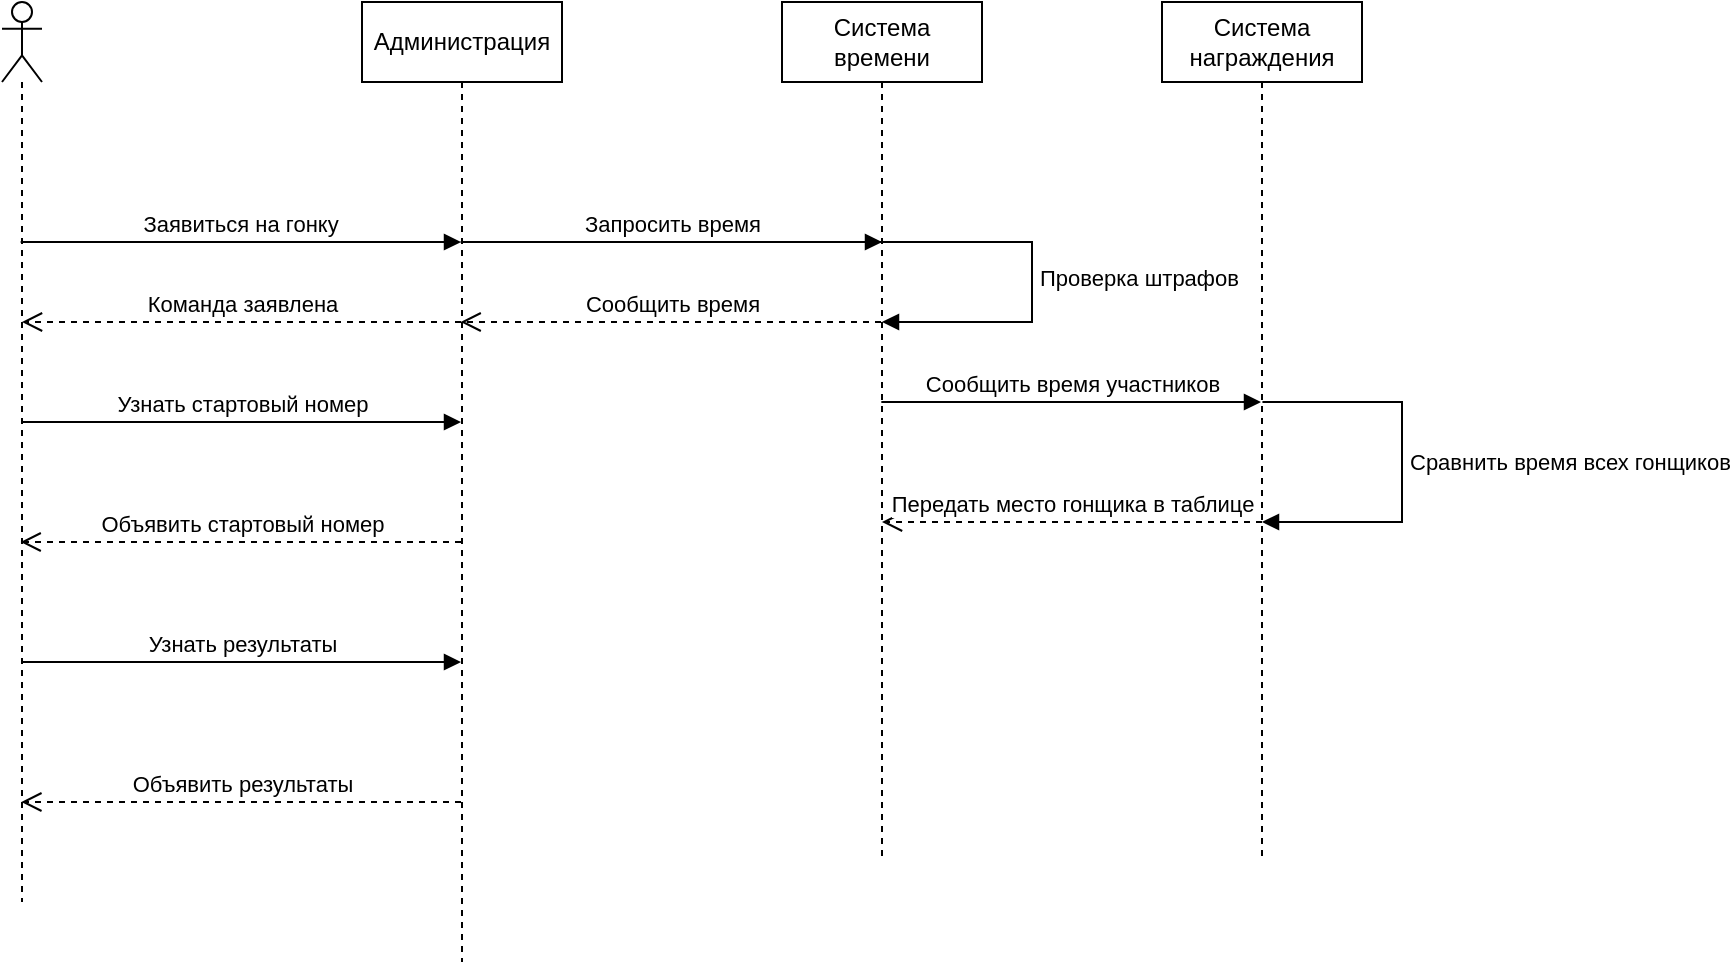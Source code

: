 <mxfile version="24.7.12">
  <diagram name="Страница — 1" id="OVvDYNBczXTHuO6e1KQd">
    <mxGraphModel dx="1066" dy="587" grid="1" gridSize="10" guides="1" tooltips="1" connect="1" arrows="1" fold="1" page="1" pageScale="1" pageWidth="827" pageHeight="1169" math="0" shadow="0">
      <root>
        <mxCell id="0" />
        <mxCell id="1" parent="0" />
        <mxCell id="CI3WZwhwP2adsdz1gY7y-22" value="Администрация" style="shape=umlLifeline;perimeter=lifelinePerimeter;whiteSpace=wrap;html=1;container=1;dropTarget=0;collapsible=0;recursiveResize=0;outlineConnect=0;portConstraint=eastwest;newEdgeStyle={&quot;curved&quot;:0,&quot;rounded&quot;:0};" vertex="1" parent="1">
          <mxGeometry x="200" y="30" width="100" height="480" as="geometry" />
        </mxCell>
        <mxCell id="CI3WZwhwP2adsdz1gY7y-29" value="Заявиться на гонку" style="html=1;verticalAlign=bottom;endArrow=block;curved=0;rounded=0;" edge="1" parent="1" target="CI3WZwhwP2adsdz1gY7y-22">
          <mxGeometry width="80" relative="1" as="geometry">
            <mxPoint x="29.324" y="150" as="sourcePoint" />
            <mxPoint x="220" y="150" as="targetPoint" />
          </mxGeometry>
        </mxCell>
        <mxCell id="CI3WZwhwP2adsdz1gY7y-30" value="Команда заявлена" style="html=1;verticalAlign=bottom;endArrow=open;dashed=1;endSize=8;curved=0;rounded=0;" edge="1" parent="1" source="CI3WZwhwP2adsdz1gY7y-22" target="CI3WZwhwP2adsdz1gY7y-40">
          <mxGeometry relative="1" as="geometry">
            <mxPoint x="210" y="270" as="sourcePoint" />
            <mxPoint x="50" y="260" as="targetPoint" />
            <Array as="points">
              <mxPoint x="190" y="190" />
            </Array>
          </mxGeometry>
        </mxCell>
        <mxCell id="CI3WZwhwP2adsdz1gY7y-31" value="Узнать результаты" style="html=1;verticalAlign=bottom;endArrow=block;curved=0;rounded=0;" edge="1" parent="1">
          <mxGeometry width="80" relative="1" as="geometry">
            <mxPoint x="29.667" y="360" as="sourcePoint" />
            <mxPoint x="249.5" y="360" as="targetPoint" />
          </mxGeometry>
        </mxCell>
        <mxCell id="CI3WZwhwP2adsdz1gY7y-32" value="Объявить результаты" style="html=1;verticalAlign=bottom;endArrow=open;dashed=1;endSize=8;curved=0;rounded=0;" edge="1" parent="1">
          <mxGeometry relative="1" as="geometry">
            <mxPoint x="249.5" y="430" as="sourcePoint" />
            <mxPoint x="29.667" y="430" as="targetPoint" />
          </mxGeometry>
        </mxCell>
        <mxCell id="CI3WZwhwP2adsdz1gY7y-33" value="Объявить стартовый номер" style="html=1;verticalAlign=bottom;endArrow=open;dashed=1;endSize=8;curved=0;rounded=0;" edge="1" parent="1">
          <mxGeometry relative="1" as="geometry">
            <mxPoint x="249.5" y="300" as="sourcePoint" />
            <mxPoint x="29.324" y="300" as="targetPoint" />
          </mxGeometry>
        </mxCell>
        <mxCell id="CI3WZwhwP2adsdz1gY7y-34" value="Узнать стартовый номер" style="html=1;verticalAlign=bottom;endArrow=block;curved=0;rounded=0;" edge="1" parent="1">
          <mxGeometry width="80" relative="1" as="geometry">
            <mxPoint x="29.667" y="240" as="sourcePoint" />
            <mxPoint x="249.5" y="240" as="targetPoint" />
          </mxGeometry>
        </mxCell>
        <mxCell id="CI3WZwhwP2adsdz1gY7y-35" value="Система времени" style="shape=umlLifeline;perimeter=lifelinePerimeter;whiteSpace=wrap;html=1;container=1;dropTarget=0;collapsible=0;recursiveResize=0;outlineConnect=0;portConstraint=eastwest;newEdgeStyle={&quot;curved&quot;:0,&quot;rounded&quot;:0};" vertex="1" parent="1">
          <mxGeometry x="410" y="30" width="100" height="430" as="geometry" />
        </mxCell>
        <mxCell id="CI3WZwhwP2adsdz1gY7y-36" value="Система награждения" style="shape=umlLifeline;perimeter=lifelinePerimeter;whiteSpace=wrap;html=1;container=1;dropTarget=0;collapsible=0;recursiveResize=0;outlineConnect=0;portConstraint=eastwest;newEdgeStyle={&quot;curved&quot;:0,&quot;rounded&quot;:0};" vertex="1" parent="1">
          <mxGeometry x="600" y="30" width="100" height="430" as="geometry" />
        </mxCell>
        <mxCell id="CI3WZwhwP2adsdz1gY7y-37" value="Запросить время" style="html=1;verticalAlign=bottom;endArrow=block;curved=0;rounded=0;" edge="1" parent="1">
          <mxGeometry width="80" relative="1" as="geometry">
            <mxPoint x="249.324" y="150" as="sourcePoint" />
            <mxPoint x="460" y="150" as="targetPoint" />
          </mxGeometry>
        </mxCell>
        <mxCell id="CI3WZwhwP2adsdz1gY7y-40" value="" style="shape=umlLifeline;perimeter=lifelinePerimeter;whiteSpace=wrap;html=1;container=1;dropTarget=0;collapsible=0;recursiveResize=0;outlineConnect=0;portConstraint=eastwest;newEdgeStyle={&quot;curved&quot;:0,&quot;rounded&quot;:0};participant=umlActor;" vertex="1" parent="1">
          <mxGeometry x="20" y="30" width="20" height="450" as="geometry" />
        </mxCell>
        <mxCell id="CI3WZwhwP2adsdz1gY7y-43" value="Сообщить время" style="html=1;verticalAlign=bottom;endArrow=open;dashed=1;endSize=8;curved=0;rounded=0;" edge="1" parent="1">
          <mxGeometry relative="1" as="geometry">
            <mxPoint x="459.5" y="190" as="sourcePoint" />
            <mxPoint x="249.324" y="190" as="targetPoint" />
          </mxGeometry>
        </mxCell>
        <mxCell id="CI3WZwhwP2adsdz1gY7y-52" value="Проверка штрафов" style="html=1;align=left;spacingLeft=2;endArrow=block;rounded=0;edgeStyle=orthogonalEdgeStyle;curved=0;rounded=0;" edge="1" parent="1">
          <mxGeometry relative="1" as="geometry">
            <mxPoint x="455" y="150" as="sourcePoint" />
            <Array as="points">
              <mxPoint x="535" y="150" />
              <mxPoint x="535" y="190" />
            </Array>
            <mxPoint x="460" y="190" as="targetPoint" />
          </mxGeometry>
        </mxCell>
        <mxCell id="CI3WZwhwP2adsdz1gY7y-55" value="Сообщить время участников" style="html=1;verticalAlign=bottom;endArrow=block;curved=0;rounded=0;" edge="1" parent="1">
          <mxGeometry width="80" relative="1" as="geometry">
            <mxPoint x="459.667" y="230" as="sourcePoint" />
            <mxPoint x="649.5" y="230" as="targetPoint" />
          </mxGeometry>
        </mxCell>
        <mxCell id="CI3WZwhwP2adsdz1gY7y-56" value="Передать место гонщика в таблице" style="html=1;verticalAlign=bottom;endArrow=open;dashed=1;endSize=8;curved=0;rounded=0;" edge="1" parent="1">
          <mxGeometry relative="1" as="geometry">
            <mxPoint x="650" y="290" as="sourcePoint" />
            <mxPoint x="460.004" y="290" as="targetPoint" />
          </mxGeometry>
        </mxCell>
        <mxCell id="CI3WZwhwP2adsdz1gY7y-58" value="Сравнить время всех гонщиков" style="html=1;align=left;spacingLeft=2;endArrow=block;rounded=0;edgeStyle=orthogonalEdgeStyle;curved=0;rounded=0;" edge="1" target="CI3WZwhwP2adsdz1gY7y-36" parent="1">
          <mxGeometry relative="1" as="geometry">
            <mxPoint x="650.222" y="230.0" as="sourcePoint" />
            <Array as="points">
              <mxPoint x="720" y="230" />
              <mxPoint x="720" y="290" />
            </Array>
            <mxPoint x="650.167" y="300" as="targetPoint" />
          </mxGeometry>
        </mxCell>
      </root>
    </mxGraphModel>
  </diagram>
</mxfile>
